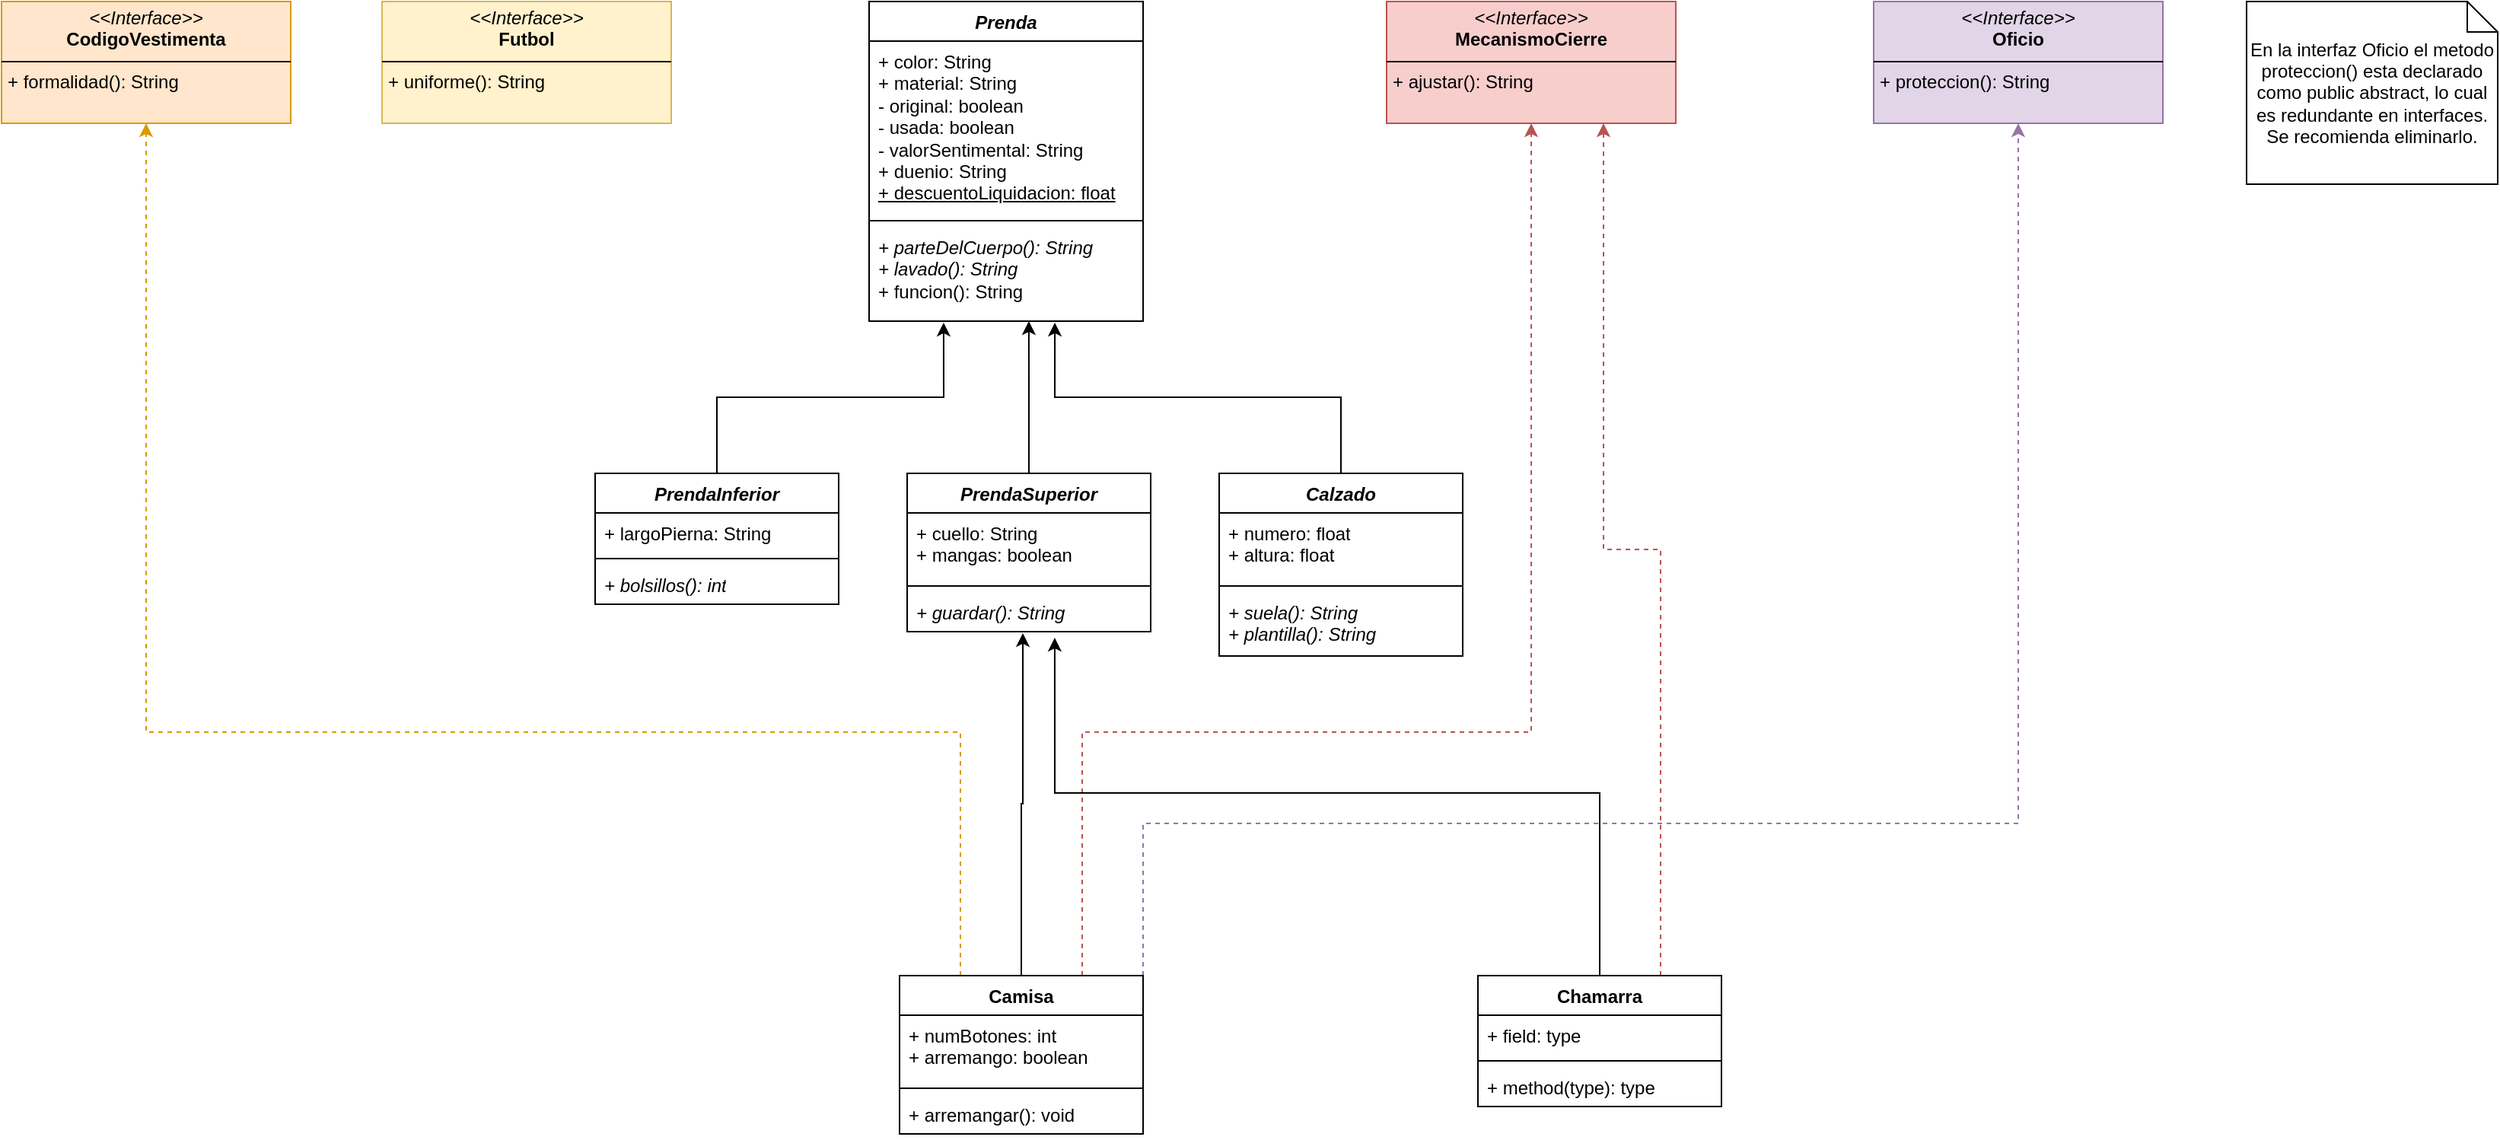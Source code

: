 <mxfile version="24.6.4" type="github">
  <diagram name="Page-1" id="Pg7Gvq5NjTDz21ge2rVp">
    <mxGraphModel dx="1834" dy="789" grid="0" gridSize="10" guides="1" tooltips="1" connect="1" arrows="1" fold="1" page="0" pageScale="1" pageWidth="850" pageHeight="1100" math="0" shadow="0">
      <root>
        <mxCell id="0" />
        <mxCell id="1" parent="0" />
        <mxCell id="J6csCWgUjrJ-LLhvEUAM-5" value="&lt;i&gt;Prenda&lt;/i&gt;" style="swimlane;fontStyle=1;align=center;verticalAlign=top;childLayout=stackLayout;horizontal=1;startSize=26;horizontalStack=0;resizeParent=1;resizeParentMax=0;resizeLast=0;collapsible=1;marginBottom=0;whiteSpace=wrap;html=1;" vertex="1" parent="1">
          <mxGeometry x="320" y="10" width="180" height="210" as="geometry" />
        </mxCell>
        <mxCell id="J6csCWgUjrJ-LLhvEUAM-6" value="+ color: String&lt;div&gt;+ material: String&lt;/div&gt;&lt;div&gt;- original: boolean&lt;/div&gt;&lt;div&gt;- usada: boolean&lt;/div&gt;&lt;div&gt;- valorSentimental: String&lt;/div&gt;&lt;div&gt;+ duenio: String&lt;/div&gt;&lt;div&gt;&lt;u&gt;+ descuentoLiquidacion: float&lt;/u&gt;&lt;/div&gt;" style="text;strokeColor=none;fillColor=none;align=left;verticalAlign=top;spacingLeft=4;spacingRight=4;overflow=hidden;rotatable=0;points=[[0,0.5],[1,0.5]];portConstraint=eastwest;whiteSpace=wrap;html=1;" vertex="1" parent="J6csCWgUjrJ-LLhvEUAM-5">
          <mxGeometry y="26" width="180" height="114" as="geometry" />
        </mxCell>
        <mxCell id="J6csCWgUjrJ-LLhvEUAM-7" value="" style="line;strokeWidth=1;fillColor=none;align=left;verticalAlign=middle;spacingTop=-1;spacingLeft=3;spacingRight=3;rotatable=0;labelPosition=right;points=[];portConstraint=eastwest;strokeColor=inherit;" vertex="1" parent="J6csCWgUjrJ-LLhvEUAM-5">
          <mxGeometry y="140" width="180" height="8" as="geometry" />
        </mxCell>
        <mxCell id="J6csCWgUjrJ-LLhvEUAM-8" value="&lt;i&gt;+ parteDelCuerpo(): String&lt;/i&gt;&lt;div&gt;&lt;i&gt;+ lavado(): String&lt;/i&gt;&lt;/div&gt;&lt;div&gt;+ funcion(): String&lt;/div&gt;" style="text;strokeColor=none;fillColor=none;align=left;verticalAlign=top;spacingLeft=4;spacingRight=4;overflow=hidden;rotatable=0;points=[[0,0.5],[1,0.5]];portConstraint=eastwest;whiteSpace=wrap;html=1;" vertex="1" parent="J6csCWgUjrJ-LLhvEUAM-5">
          <mxGeometry y="148" width="180" height="62" as="geometry" />
        </mxCell>
        <mxCell id="J6csCWgUjrJ-LLhvEUAM-9" value="&lt;i&gt;PrendaInferior&lt;/i&gt;" style="swimlane;fontStyle=1;align=center;verticalAlign=top;childLayout=stackLayout;horizontal=1;startSize=26;horizontalStack=0;resizeParent=1;resizeParentMax=0;resizeLast=0;collapsible=1;marginBottom=0;whiteSpace=wrap;html=1;" vertex="1" parent="1">
          <mxGeometry x="140" y="320" width="160" height="86" as="geometry" />
        </mxCell>
        <mxCell id="J6csCWgUjrJ-LLhvEUAM-10" value="+ largoPierna: String" style="text;strokeColor=none;fillColor=none;align=left;verticalAlign=top;spacingLeft=4;spacingRight=4;overflow=hidden;rotatable=0;points=[[0,0.5],[1,0.5]];portConstraint=eastwest;whiteSpace=wrap;html=1;" vertex="1" parent="J6csCWgUjrJ-LLhvEUAM-9">
          <mxGeometry y="26" width="160" height="26" as="geometry" />
        </mxCell>
        <mxCell id="J6csCWgUjrJ-LLhvEUAM-11" value="" style="line;strokeWidth=1;fillColor=none;align=left;verticalAlign=middle;spacingTop=-1;spacingLeft=3;spacingRight=3;rotatable=0;labelPosition=right;points=[];portConstraint=eastwest;strokeColor=inherit;" vertex="1" parent="J6csCWgUjrJ-LLhvEUAM-9">
          <mxGeometry y="52" width="160" height="8" as="geometry" />
        </mxCell>
        <mxCell id="J6csCWgUjrJ-LLhvEUAM-12" value="&lt;i&gt;+ bolsillos(): int&lt;/i&gt;" style="text;strokeColor=none;fillColor=none;align=left;verticalAlign=top;spacingLeft=4;spacingRight=4;overflow=hidden;rotatable=0;points=[[0,0.5],[1,0.5]];portConstraint=eastwest;whiteSpace=wrap;html=1;" vertex="1" parent="J6csCWgUjrJ-LLhvEUAM-9">
          <mxGeometry y="60" width="160" height="26" as="geometry" />
        </mxCell>
        <mxCell id="J6csCWgUjrJ-LLhvEUAM-13" value="&lt;i&gt;PrendaSuperior&lt;/i&gt;" style="swimlane;fontStyle=1;align=center;verticalAlign=top;childLayout=stackLayout;horizontal=1;startSize=26;horizontalStack=0;resizeParent=1;resizeParentMax=0;resizeLast=0;collapsible=1;marginBottom=0;whiteSpace=wrap;html=1;" vertex="1" parent="1">
          <mxGeometry x="345" y="320" width="160" height="104" as="geometry" />
        </mxCell>
        <mxCell id="J6csCWgUjrJ-LLhvEUAM-14" value="+ cuello: String&lt;div&gt;+ mangas: boolean&lt;/div&gt;" style="text;strokeColor=none;fillColor=none;align=left;verticalAlign=top;spacingLeft=4;spacingRight=4;overflow=hidden;rotatable=0;points=[[0,0.5],[1,0.5]];portConstraint=eastwest;whiteSpace=wrap;html=1;" vertex="1" parent="J6csCWgUjrJ-LLhvEUAM-13">
          <mxGeometry y="26" width="160" height="44" as="geometry" />
        </mxCell>
        <mxCell id="J6csCWgUjrJ-LLhvEUAM-15" value="" style="line;strokeWidth=1;fillColor=none;align=left;verticalAlign=middle;spacingTop=-1;spacingLeft=3;spacingRight=3;rotatable=0;labelPosition=right;points=[];portConstraint=eastwest;strokeColor=inherit;" vertex="1" parent="J6csCWgUjrJ-LLhvEUAM-13">
          <mxGeometry y="70" width="160" height="8" as="geometry" />
        </mxCell>
        <mxCell id="J6csCWgUjrJ-LLhvEUAM-16" value="&lt;i&gt;+ guardar(): String&lt;/i&gt;" style="text;strokeColor=none;fillColor=none;align=left;verticalAlign=top;spacingLeft=4;spacingRight=4;overflow=hidden;rotatable=0;points=[[0,0.5],[1,0.5]];portConstraint=eastwest;whiteSpace=wrap;html=1;" vertex="1" parent="J6csCWgUjrJ-LLhvEUAM-13">
          <mxGeometry y="78" width="160" height="26" as="geometry" />
        </mxCell>
        <mxCell id="J6csCWgUjrJ-LLhvEUAM-17" style="edgeStyle=orthogonalEdgeStyle;rounded=0;orthogonalLoop=1;jettySize=auto;html=1;exitX=0.5;exitY=0;exitDx=0;exitDy=0;entryX=0.272;entryY=1.016;entryDx=0;entryDy=0;entryPerimeter=0;" edge="1" parent="1" source="J6csCWgUjrJ-LLhvEUAM-9" target="J6csCWgUjrJ-LLhvEUAM-8">
          <mxGeometry relative="1" as="geometry" />
        </mxCell>
        <mxCell id="J6csCWgUjrJ-LLhvEUAM-19" style="edgeStyle=orthogonalEdgeStyle;rounded=0;orthogonalLoop=1;jettySize=auto;html=1;exitX=0.5;exitY=0;exitDx=0;exitDy=0;entryX=0.583;entryY=1;entryDx=0;entryDy=0;entryPerimeter=0;" edge="1" parent="1" source="J6csCWgUjrJ-LLhvEUAM-13" target="J6csCWgUjrJ-LLhvEUAM-8">
          <mxGeometry relative="1" as="geometry" />
        </mxCell>
        <mxCell id="J6csCWgUjrJ-LLhvEUAM-20" value="&lt;i&gt;Calzado&lt;/i&gt;" style="swimlane;fontStyle=1;align=center;verticalAlign=top;childLayout=stackLayout;horizontal=1;startSize=26;horizontalStack=0;resizeParent=1;resizeParentMax=0;resizeLast=0;collapsible=1;marginBottom=0;whiteSpace=wrap;html=1;" vertex="1" parent="1">
          <mxGeometry x="550" y="320" width="160" height="120" as="geometry" />
        </mxCell>
        <mxCell id="J6csCWgUjrJ-LLhvEUAM-21" value="+ numero: float&lt;div&gt;+ altura: float&lt;/div&gt;" style="text;strokeColor=none;fillColor=none;align=left;verticalAlign=top;spacingLeft=4;spacingRight=4;overflow=hidden;rotatable=0;points=[[0,0.5],[1,0.5]];portConstraint=eastwest;whiteSpace=wrap;html=1;" vertex="1" parent="J6csCWgUjrJ-LLhvEUAM-20">
          <mxGeometry y="26" width="160" height="44" as="geometry" />
        </mxCell>
        <mxCell id="J6csCWgUjrJ-LLhvEUAM-22" value="" style="line;strokeWidth=1;fillColor=none;align=left;verticalAlign=middle;spacingTop=-1;spacingLeft=3;spacingRight=3;rotatable=0;labelPosition=right;points=[];portConstraint=eastwest;strokeColor=inherit;" vertex="1" parent="J6csCWgUjrJ-LLhvEUAM-20">
          <mxGeometry y="70" width="160" height="8" as="geometry" />
        </mxCell>
        <mxCell id="J6csCWgUjrJ-LLhvEUAM-23" value="&lt;i&gt;+ suela(): String&lt;/i&gt;&lt;div&gt;&lt;i&gt;+ plantilla(): String&lt;/i&gt;&lt;/div&gt;" style="text;strokeColor=none;fillColor=none;align=left;verticalAlign=top;spacingLeft=4;spacingRight=4;overflow=hidden;rotatable=0;points=[[0,0.5],[1,0.5]];portConstraint=eastwest;whiteSpace=wrap;html=1;" vertex="1" parent="J6csCWgUjrJ-LLhvEUAM-20">
          <mxGeometry y="78" width="160" height="42" as="geometry" />
        </mxCell>
        <mxCell id="J6csCWgUjrJ-LLhvEUAM-24" style="edgeStyle=orthogonalEdgeStyle;rounded=0;orthogonalLoop=1;jettySize=auto;html=1;exitX=0.5;exitY=0;exitDx=0;exitDy=0;entryX=0.678;entryY=1.016;entryDx=0;entryDy=0;entryPerimeter=0;" edge="1" parent="1" source="J6csCWgUjrJ-LLhvEUAM-20" target="J6csCWgUjrJ-LLhvEUAM-8">
          <mxGeometry relative="1" as="geometry" />
        </mxCell>
        <mxCell id="J6csCWgUjrJ-LLhvEUAM-25" value="&lt;p style=&quot;margin:0px;margin-top:4px;text-align:center;&quot;&gt;&lt;i&gt;&amp;lt;&amp;lt;Interface&amp;gt;&amp;gt;&lt;/i&gt;&lt;br&gt;&lt;b&gt;CodigoVestimenta&lt;/b&gt;&lt;/p&gt;&lt;hr size=&quot;1&quot; style=&quot;border-style:solid;&quot;&gt;&lt;p style=&quot;margin:0px;margin-left:4px;&quot;&gt;+ formalidad(): String&lt;br&gt;&lt;/p&gt;" style="verticalAlign=top;align=left;overflow=fill;html=1;whiteSpace=wrap;fillColor=#ffe6cc;strokeColor=#d79b00;" vertex="1" parent="1">
          <mxGeometry x="-250" y="10" width="190" height="80" as="geometry" />
        </mxCell>
        <mxCell id="J6csCWgUjrJ-LLhvEUAM-27" value="&lt;p style=&quot;margin:0px;margin-top:4px;text-align:center;&quot;&gt;&lt;i&gt;&amp;lt;&amp;lt;Interface&amp;gt;&amp;gt;&lt;/i&gt;&lt;br&gt;&lt;b&gt;Futbol&lt;/b&gt;&lt;/p&gt;&lt;hr size=&quot;1&quot; style=&quot;border-style:solid;&quot;&gt;&lt;p style=&quot;margin:0px;margin-left:4px;&quot;&gt;+ uniforme(): String&lt;br&gt;&lt;/p&gt;" style="verticalAlign=top;align=left;overflow=fill;html=1;whiteSpace=wrap;fillColor=#fff2cc;strokeColor=#d6b656;" vertex="1" parent="1">
          <mxGeometry y="10" width="190" height="80" as="geometry" />
        </mxCell>
        <mxCell id="J6csCWgUjrJ-LLhvEUAM-28" value="&lt;p style=&quot;margin:0px;margin-top:4px;text-align:center;&quot;&gt;&lt;i&gt;&amp;lt;&amp;lt;Interface&amp;gt;&amp;gt;&lt;/i&gt;&lt;br&gt;&lt;b&gt;MecanismoCierre&lt;/b&gt;&lt;/p&gt;&lt;hr size=&quot;1&quot; style=&quot;border-style:solid;&quot;&gt;&lt;p style=&quot;margin:0px;margin-left:4px;&quot;&gt;&lt;span style=&quot;background-color: initial;&quot;&gt;+ ajustar(): String&lt;/span&gt;&lt;/p&gt;" style="verticalAlign=top;align=left;overflow=fill;html=1;whiteSpace=wrap;fillColor=#f8cecc;strokeColor=#b85450;" vertex="1" parent="1">
          <mxGeometry x="660" y="10" width="190" height="80" as="geometry" />
        </mxCell>
        <mxCell id="J6csCWgUjrJ-LLhvEUAM-29" value="&lt;p style=&quot;margin:0px;margin-top:4px;text-align:center;&quot;&gt;&lt;i&gt;&amp;lt;&amp;lt;Interface&amp;gt;&amp;gt;&lt;/i&gt;&lt;br&gt;&lt;b&gt;Oficio&lt;/b&gt;&lt;/p&gt;&lt;hr size=&quot;1&quot; style=&quot;border-style:solid;&quot;&gt;&lt;p style=&quot;margin:0px;margin-left:4px;&quot;&gt;+ proteccion(): String&lt;br&gt;&lt;/p&gt;" style="verticalAlign=top;align=left;overflow=fill;html=1;whiteSpace=wrap;fillColor=#e1d5e7;strokeColor=#9673a6;" vertex="1" parent="1">
          <mxGeometry x="980" y="10" width="190" height="80" as="geometry" />
        </mxCell>
        <mxCell id="J6csCWgUjrJ-LLhvEUAM-39" style="edgeStyle=orthogonalEdgeStyle;rounded=0;orthogonalLoop=1;jettySize=auto;html=1;exitX=0.25;exitY=0;exitDx=0;exitDy=0;entryX=0.5;entryY=1;entryDx=0;entryDy=0;dashed=1;fillColor=#ffe6cc;strokeColor=#d79b00;" edge="1" parent="1" source="J6csCWgUjrJ-LLhvEUAM-30" target="J6csCWgUjrJ-LLhvEUAM-25">
          <mxGeometry relative="1" as="geometry">
            <Array as="points">
              <mxPoint x="380" y="490" />
              <mxPoint x="-155" y="490" />
            </Array>
          </mxGeometry>
        </mxCell>
        <mxCell id="J6csCWgUjrJ-LLhvEUAM-40" style="edgeStyle=orthogonalEdgeStyle;rounded=0;orthogonalLoop=1;jettySize=auto;html=1;exitX=0.75;exitY=0;exitDx=0;exitDy=0;entryX=0.5;entryY=1;entryDx=0;entryDy=0;dashed=1;fillColor=#f8cecc;strokeColor=#b85450;" edge="1" parent="1" source="J6csCWgUjrJ-LLhvEUAM-30" target="J6csCWgUjrJ-LLhvEUAM-28">
          <mxGeometry relative="1" as="geometry">
            <Array as="points">
              <mxPoint x="460" y="490" />
              <mxPoint x="755" y="490" />
            </Array>
          </mxGeometry>
        </mxCell>
        <mxCell id="J6csCWgUjrJ-LLhvEUAM-41" style="edgeStyle=orthogonalEdgeStyle;rounded=0;orthogonalLoop=1;jettySize=auto;html=1;exitX=1;exitY=0;exitDx=0;exitDy=0;entryX=0.5;entryY=1;entryDx=0;entryDy=0;dashed=1;fillColor=#e1d5e7;strokeColor=#9673a6;" edge="1" parent="1" source="J6csCWgUjrJ-LLhvEUAM-30" target="J6csCWgUjrJ-LLhvEUAM-29">
          <mxGeometry relative="1" as="geometry">
            <Array as="points">
              <mxPoint x="500" y="550" />
              <mxPoint x="1075" y="550" />
            </Array>
          </mxGeometry>
        </mxCell>
        <mxCell id="J6csCWgUjrJ-LLhvEUAM-30" value="Camisa" style="swimlane;fontStyle=1;align=center;verticalAlign=top;childLayout=stackLayout;horizontal=1;startSize=26;horizontalStack=0;resizeParent=1;resizeParentMax=0;resizeLast=0;collapsible=1;marginBottom=0;whiteSpace=wrap;html=1;" vertex="1" parent="1">
          <mxGeometry x="340" y="650" width="160" height="104" as="geometry" />
        </mxCell>
        <mxCell id="J6csCWgUjrJ-LLhvEUAM-31" value="+ numBotones: int&lt;div&gt;+ arremango: boolean&lt;/div&gt;" style="text;strokeColor=none;fillColor=none;align=left;verticalAlign=top;spacingLeft=4;spacingRight=4;overflow=hidden;rotatable=0;points=[[0,0.5],[1,0.5]];portConstraint=eastwest;whiteSpace=wrap;html=1;" vertex="1" parent="J6csCWgUjrJ-LLhvEUAM-30">
          <mxGeometry y="26" width="160" height="44" as="geometry" />
        </mxCell>
        <mxCell id="J6csCWgUjrJ-LLhvEUAM-32" value="" style="line;strokeWidth=1;fillColor=none;align=left;verticalAlign=middle;spacingTop=-1;spacingLeft=3;spacingRight=3;rotatable=0;labelPosition=right;points=[];portConstraint=eastwest;strokeColor=inherit;" vertex="1" parent="J6csCWgUjrJ-LLhvEUAM-30">
          <mxGeometry y="70" width="160" height="8" as="geometry" />
        </mxCell>
        <mxCell id="J6csCWgUjrJ-LLhvEUAM-33" value="+ arremangar(): void" style="text;strokeColor=none;fillColor=none;align=left;verticalAlign=top;spacingLeft=4;spacingRight=4;overflow=hidden;rotatable=0;points=[[0,0.5],[1,0.5]];portConstraint=eastwest;whiteSpace=wrap;html=1;" vertex="1" parent="J6csCWgUjrJ-LLhvEUAM-30">
          <mxGeometry y="78" width="160" height="26" as="geometry" />
        </mxCell>
        <mxCell id="J6csCWgUjrJ-LLhvEUAM-35" style="edgeStyle=orthogonalEdgeStyle;rounded=0;orthogonalLoop=1;jettySize=auto;html=1;exitX=0.5;exitY=0;exitDx=0;exitDy=0;entryX=0.475;entryY=1.038;entryDx=0;entryDy=0;entryPerimeter=0;" edge="1" parent="1" source="J6csCWgUjrJ-LLhvEUAM-30" target="J6csCWgUjrJ-LLhvEUAM-16">
          <mxGeometry relative="1" as="geometry" />
        </mxCell>
        <mxCell id="J6csCWgUjrJ-LLhvEUAM-36" value="En la interfaz Oficio el metodo proteccion() esta declarado como public abstract, lo cual es redundante en interfaces. Se recomienda eliminarlo." style="shape=note;size=20;whiteSpace=wrap;html=1;" vertex="1" parent="1">
          <mxGeometry x="1225" y="10" width="165" height="120" as="geometry" />
        </mxCell>
        <mxCell id="J6csCWgUjrJ-LLhvEUAM-47" style="edgeStyle=orthogonalEdgeStyle;rounded=0;orthogonalLoop=1;jettySize=auto;html=1;exitX=0.75;exitY=0;exitDx=0;exitDy=0;entryX=0.75;entryY=1;entryDx=0;entryDy=0;fillColor=#f8cecc;strokeColor=#b85450;dashed=1;" edge="1" parent="1" source="J6csCWgUjrJ-LLhvEUAM-42" target="J6csCWgUjrJ-LLhvEUAM-28">
          <mxGeometry relative="1" as="geometry" />
        </mxCell>
        <mxCell id="J6csCWgUjrJ-LLhvEUAM-42" value="Chamarra" style="swimlane;fontStyle=1;align=center;verticalAlign=top;childLayout=stackLayout;horizontal=1;startSize=26;horizontalStack=0;resizeParent=1;resizeParentMax=0;resizeLast=0;collapsible=1;marginBottom=0;whiteSpace=wrap;html=1;" vertex="1" parent="1">
          <mxGeometry x="720" y="650" width="160" height="86" as="geometry" />
        </mxCell>
        <mxCell id="J6csCWgUjrJ-LLhvEUAM-43" value="+ field: type" style="text;strokeColor=none;fillColor=none;align=left;verticalAlign=top;spacingLeft=4;spacingRight=4;overflow=hidden;rotatable=0;points=[[0,0.5],[1,0.5]];portConstraint=eastwest;whiteSpace=wrap;html=1;" vertex="1" parent="J6csCWgUjrJ-LLhvEUAM-42">
          <mxGeometry y="26" width="160" height="26" as="geometry" />
        </mxCell>
        <mxCell id="J6csCWgUjrJ-LLhvEUAM-44" value="" style="line;strokeWidth=1;fillColor=none;align=left;verticalAlign=middle;spacingTop=-1;spacingLeft=3;spacingRight=3;rotatable=0;labelPosition=right;points=[];portConstraint=eastwest;strokeColor=inherit;" vertex="1" parent="J6csCWgUjrJ-LLhvEUAM-42">
          <mxGeometry y="52" width="160" height="8" as="geometry" />
        </mxCell>
        <mxCell id="J6csCWgUjrJ-LLhvEUAM-45" value="+ method(type): type" style="text;strokeColor=none;fillColor=none;align=left;verticalAlign=top;spacingLeft=4;spacingRight=4;overflow=hidden;rotatable=0;points=[[0,0.5],[1,0.5]];portConstraint=eastwest;whiteSpace=wrap;html=1;" vertex="1" parent="J6csCWgUjrJ-LLhvEUAM-42">
          <mxGeometry y="60" width="160" height="26" as="geometry" />
        </mxCell>
        <mxCell id="J6csCWgUjrJ-LLhvEUAM-46" style="edgeStyle=orthogonalEdgeStyle;rounded=0;orthogonalLoop=1;jettySize=auto;html=1;exitX=0.5;exitY=0;exitDx=0;exitDy=0;entryX=0.606;entryY=1.154;entryDx=0;entryDy=0;entryPerimeter=0;" edge="1" parent="1" source="J6csCWgUjrJ-LLhvEUAM-42" target="J6csCWgUjrJ-LLhvEUAM-16">
          <mxGeometry relative="1" as="geometry">
            <Array as="points">
              <mxPoint x="800" y="530" />
              <mxPoint x="442" y="530" />
            </Array>
          </mxGeometry>
        </mxCell>
      </root>
    </mxGraphModel>
  </diagram>
</mxfile>
